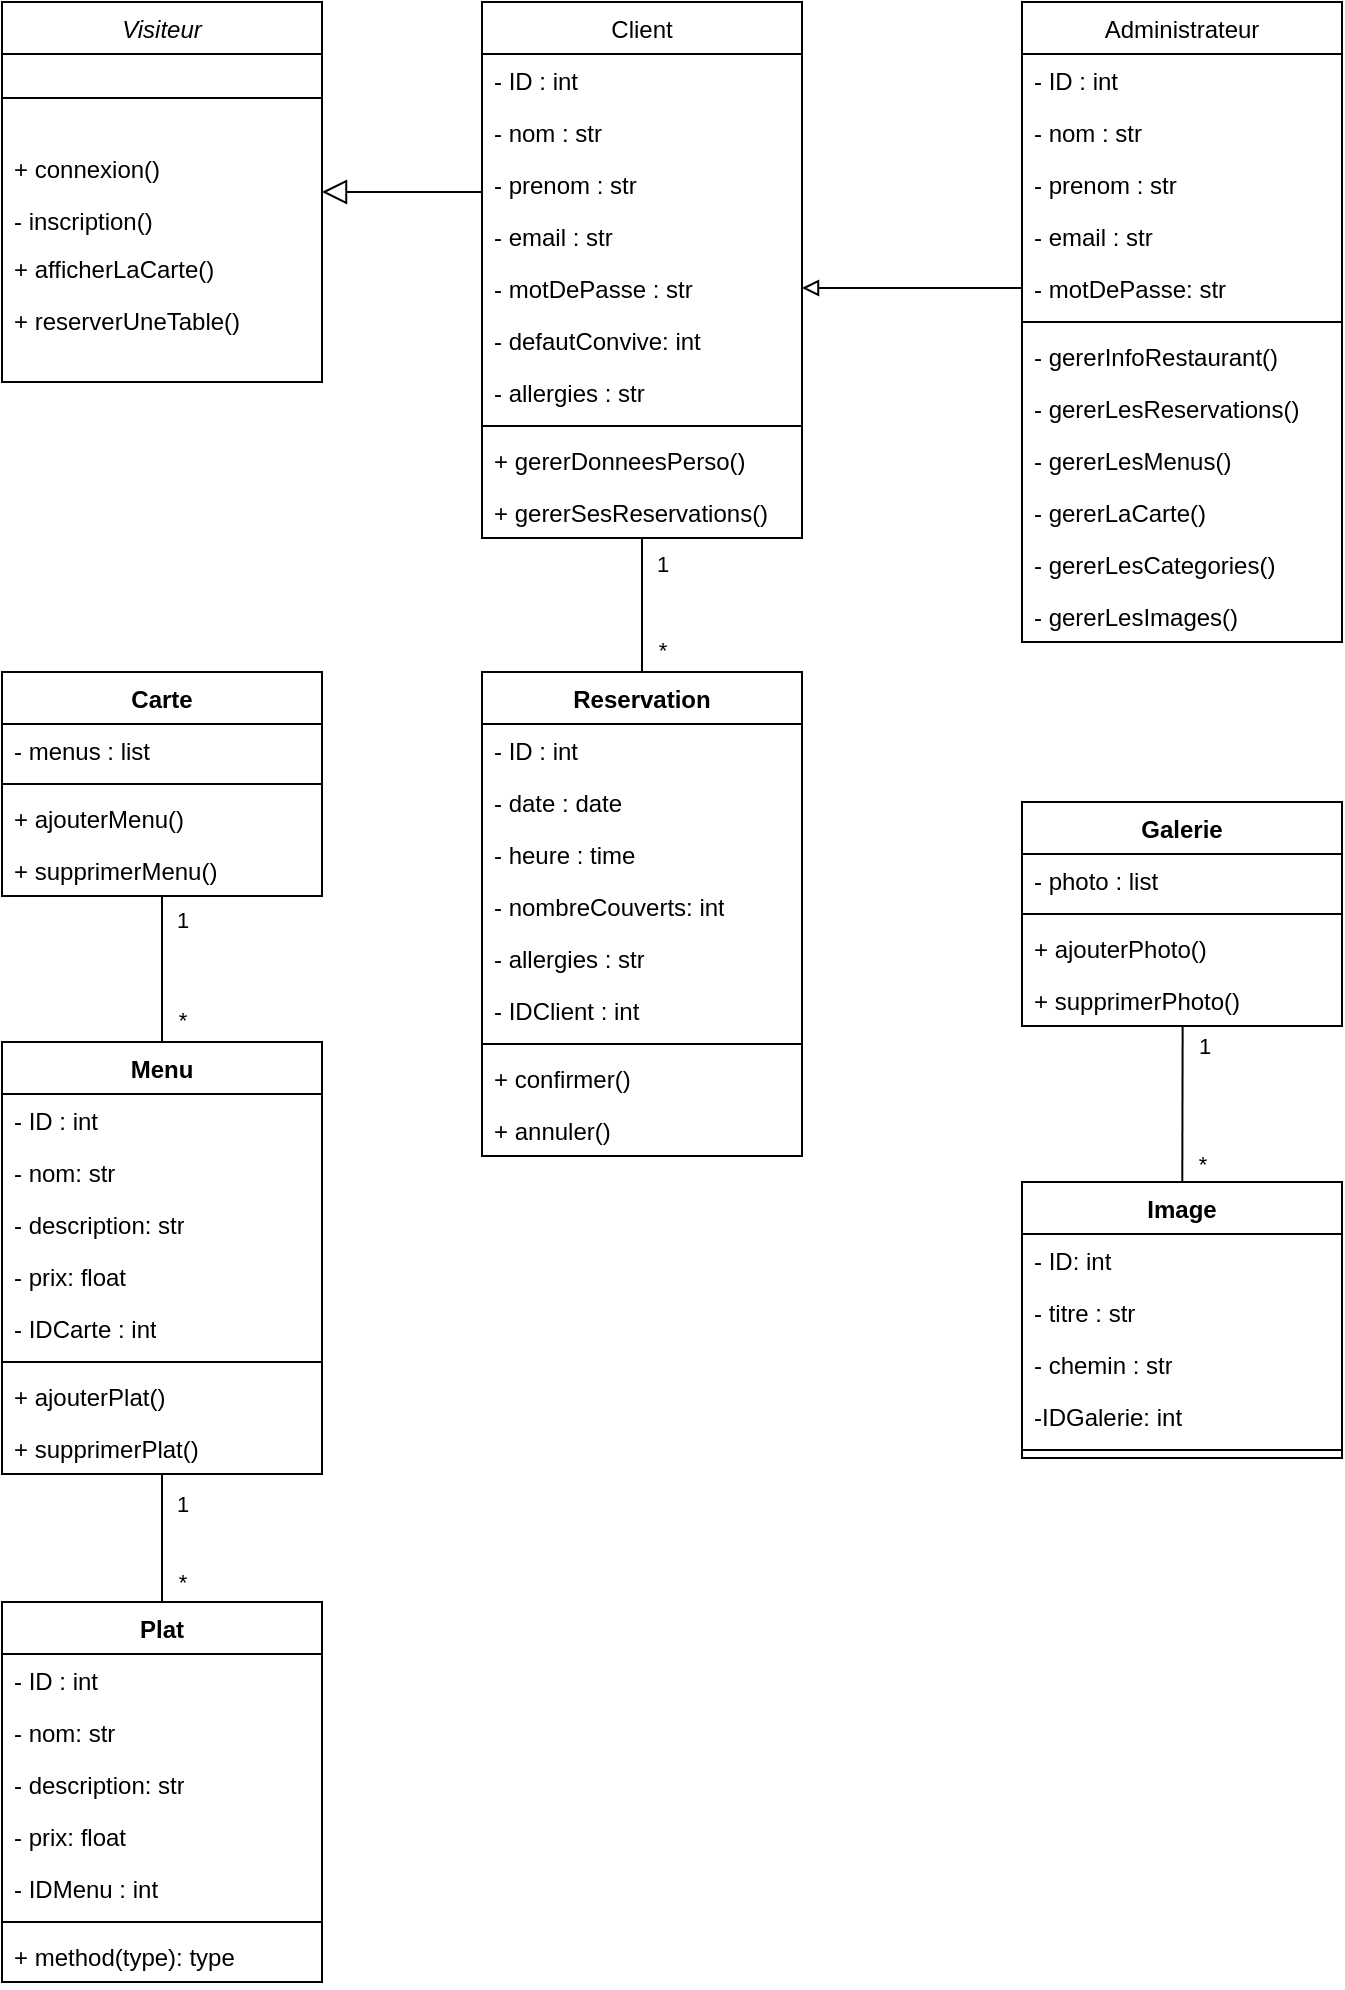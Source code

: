 <mxfile version="24.4.9" type="github">
  <diagram id="C5RBs43oDa-KdzZeNtuy" name="Page-1">
    <mxGraphModel dx="576" dy="307" grid="1" gridSize="10" guides="1" tooltips="1" connect="1" arrows="1" fold="1" page="1" pageScale="1" pageWidth="827" pageHeight="1169" math="0" shadow="0">
      <root>
        <mxCell id="WIyWlLk6GJQsqaUBKTNV-0" />
        <mxCell id="WIyWlLk6GJQsqaUBKTNV-1" parent="WIyWlLk6GJQsqaUBKTNV-0" />
        <mxCell id="zkfFHV4jXpPFQw0GAbJ--0" value="Visiteur" style="swimlane;fontStyle=2;align=center;verticalAlign=top;childLayout=stackLayout;horizontal=1;startSize=26;horizontalStack=0;resizeParent=1;resizeLast=0;collapsible=1;marginBottom=0;rounded=0;shadow=0;strokeWidth=1;" parent="WIyWlLk6GJQsqaUBKTNV-1" vertex="1">
          <mxGeometry x="80" y="40" width="160" height="190" as="geometry">
            <mxRectangle x="230" y="140" width="160" height="26" as="alternateBounds" />
          </mxGeometry>
        </mxCell>
        <mxCell id="zkfFHV4jXpPFQw0GAbJ--4" value="" style="line;html=1;strokeWidth=1;align=left;verticalAlign=middle;spacingTop=-1;spacingLeft=3;spacingRight=3;rotatable=0;labelPosition=right;points=[];portConstraint=eastwest;" parent="zkfFHV4jXpPFQw0GAbJ--0" vertex="1">
          <mxGeometry y="26" width="160" height="44" as="geometry" />
        </mxCell>
        <mxCell id="85GyNcCc-6fNJYQVgSWu-14" value="+ connexion()" style="text;align=left;verticalAlign=top;spacingLeft=4;spacingRight=4;overflow=hidden;rotatable=0;points=[[0,0.5],[1,0.5]];portConstraint=eastwest;" parent="zkfFHV4jXpPFQw0GAbJ--0" vertex="1">
          <mxGeometry y="70" width="160" height="26" as="geometry" />
        </mxCell>
        <mxCell id="zkfFHV4jXpPFQw0GAbJ--5" value="- inscription()" style="text;align=left;verticalAlign=top;spacingLeft=4;spacingRight=4;overflow=hidden;rotatable=0;points=[[0,0.5],[1,0.5]];portConstraint=eastwest;" parent="zkfFHV4jXpPFQw0GAbJ--0" vertex="1">
          <mxGeometry y="96" width="160" height="24" as="geometry" />
        </mxCell>
        <mxCell id="85GyNcCc-6fNJYQVgSWu-0" value="+ afficherLaCarte()" style="text;align=left;verticalAlign=top;spacingLeft=4;spacingRight=4;overflow=hidden;rotatable=0;points=[[0,0.5],[1,0.5]];portConstraint=eastwest;" parent="zkfFHV4jXpPFQw0GAbJ--0" vertex="1">
          <mxGeometry y="120" width="160" height="26" as="geometry" />
        </mxCell>
        <mxCell id="85GyNcCc-6fNJYQVgSWu-1" value="+ reserverUneTable()" style="text;align=left;verticalAlign=top;spacingLeft=4;spacingRight=4;overflow=hidden;rotatable=0;points=[[0,0.5],[1,0.5]];portConstraint=eastwest;" parent="zkfFHV4jXpPFQw0GAbJ--0" vertex="1">
          <mxGeometry y="146" width="160" height="26" as="geometry" />
        </mxCell>
        <mxCell id="ov3B4NpucbxYMihOUMJb-54" style="rounded=0;orthogonalLoop=1;jettySize=auto;html=1;entryX=0.5;entryY=0;entryDx=0;entryDy=0;endArrow=none;endFill=0;" edge="1" parent="WIyWlLk6GJQsqaUBKTNV-1" source="zkfFHV4jXpPFQw0GAbJ--6" target="ov3B4NpucbxYMihOUMJb-2">
          <mxGeometry relative="1" as="geometry" />
        </mxCell>
        <mxCell id="ov3B4NpucbxYMihOUMJb-57" value="1" style="edgeLabel;html=1;align=center;verticalAlign=middle;resizable=0;points=[];" vertex="1" connectable="0" parent="ov3B4NpucbxYMihOUMJb-54">
          <mxGeometry x="-0.612" relative="1" as="geometry">
            <mxPoint x="10" as="offset" />
          </mxGeometry>
        </mxCell>
        <mxCell id="ov3B4NpucbxYMihOUMJb-58" value="*" style="edgeLabel;html=1;align=center;verticalAlign=middle;resizable=0;points=[];" vertex="1" connectable="0" parent="ov3B4NpucbxYMihOUMJb-54">
          <mxGeometry x="0.662" y="-1" relative="1" as="geometry">
            <mxPoint x="11" as="offset" />
          </mxGeometry>
        </mxCell>
        <mxCell id="zkfFHV4jXpPFQw0GAbJ--6" value="Client" style="swimlane;fontStyle=0;align=center;verticalAlign=top;childLayout=stackLayout;horizontal=1;startSize=26;horizontalStack=0;resizeParent=1;resizeLast=0;collapsible=1;marginBottom=0;rounded=0;shadow=0;strokeWidth=1;" parent="WIyWlLk6GJQsqaUBKTNV-1" vertex="1">
          <mxGeometry x="320" y="40" width="160" height="268" as="geometry">
            <mxRectangle x="130" y="380" width="160" height="26" as="alternateBounds" />
          </mxGeometry>
        </mxCell>
        <mxCell id="85GyNcCc-6fNJYQVgSWu-10" value="- ID : int" style="text;align=left;verticalAlign=top;spacingLeft=4;spacingRight=4;overflow=hidden;rotatable=0;points=[[0,0.5],[1,0.5]];portConstraint=eastwest;rounded=0;shadow=0;html=0;" parent="zkfFHV4jXpPFQw0GAbJ--6" vertex="1">
          <mxGeometry y="26" width="160" height="26" as="geometry" />
        </mxCell>
        <mxCell id="zkfFHV4jXpPFQw0GAbJ--7" value="- nom : str" style="text;align=left;verticalAlign=top;spacingLeft=4;spacingRight=4;overflow=hidden;rotatable=0;points=[[0,0.5],[1,0.5]];portConstraint=eastwest;" parent="zkfFHV4jXpPFQw0GAbJ--6" vertex="1">
          <mxGeometry y="52" width="160" height="26" as="geometry" />
        </mxCell>
        <mxCell id="zkfFHV4jXpPFQw0GAbJ--8" value="- prenom : str" style="text;align=left;verticalAlign=top;spacingLeft=4;spacingRight=4;overflow=hidden;rotatable=0;points=[[0,0.5],[1,0.5]];portConstraint=eastwest;rounded=0;shadow=0;html=0;" parent="zkfFHV4jXpPFQw0GAbJ--6" vertex="1">
          <mxGeometry y="78" width="160" height="26" as="geometry" />
        </mxCell>
        <mxCell id="85GyNcCc-6fNJYQVgSWu-9" value="- email : str" style="text;align=left;verticalAlign=top;spacingLeft=4;spacingRight=4;overflow=hidden;rotatable=0;points=[[0,0.5],[1,0.5]];portConstraint=eastwest;rounded=0;shadow=0;html=0;" parent="zkfFHV4jXpPFQw0GAbJ--6" vertex="1">
          <mxGeometry y="104" width="160" height="26" as="geometry" />
        </mxCell>
        <mxCell id="85GyNcCc-6fNJYQVgSWu-11" value="- motDePasse : str" style="text;align=left;verticalAlign=top;spacingLeft=4;spacingRight=4;overflow=hidden;rotatable=0;points=[[0,0.5],[1,0.5]];portConstraint=eastwest;rounded=0;shadow=0;html=0;" parent="zkfFHV4jXpPFQw0GAbJ--6" vertex="1">
          <mxGeometry y="130" width="160" height="26" as="geometry" />
        </mxCell>
        <mxCell id="85GyNcCc-6fNJYQVgSWu-12" value="- defautConvive: int" style="text;align=left;verticalAlign=top;spacingLeft=4;spacingRight=4;overflow=hidden;rotatable=0;points=[[0,0.5],[1,0.5]];portConstraint=eastwest;rounded=0;shadow=0;html=0;" parent="zkfFHV4jXpPFQw0GAbJ--6" vertex="1">
          <mxGeometry y="156" width="160" height="26" as="geometry" />
        </mxCell>
        <mxCell id="85GyNcCc-6fNJYQVgSWu-13" value="- allergies : str" style="text;align=left;verticalAlign=top;spacingLeft=4;spacingRight=4;overflow=hidden;rotatable=0;points=[[0,0.5],[1,0.5]];portConstraint=eastwest;rounded=0;shadow=0;html=0;" parent="zkfFHV4jXpPFQw0GAbJ--6" vertex="1">
          <mxGeometry y="182" width="160" height="26" as="geometry" />
        </mxCell>
        <mxCell id="zkfFHV4jXpPFQw0GAbJ--9" value="" style="line;html=1;strokeWidth=1;align=left;verticalAlign=middle;spacingTop=-1;spacingLeft=3;spacingRight=3;rotatable=0;labelPosition=right;points=[];portConstraint=eastwest;" parent="zkfFHV4jXpPFQw0GAbJ--6" vertex="1">
          <mxGeometry y="208" width="160" height="8" as="geometry" />
        </mxCell>
        <mxCell id="zkfFHV4jXpPFQw0GAbJ--10" value="+ gererDonneesPerso()" style="text;align=left;verticalAlign=top;spacingLeft=4;spacingRight=4;overflow=hidden;rotatable=0;points=[[0,0.5],[1,0.5]];portConstraint=eastwest;fontStyle=0" parent="zkfFHV4jXpPFQw0GAbJ--6" vertex="1">
          <mxGeometry y="216" width="160" height="26" as="geometry" />
        </mxCell>
        <mxCell id="zkfFHV4jXpPFQw0GAbJ--11" value="+ gererSesReservations()" style="text;align=left;verticalAlign=top;spacingLeft=4;spacingRight=4;overflow=hidden;rotatable=0;points=[[0,0.5],[1,0.5]];portConstraint=eastwest;" parent="zkfFHV4jXpPFQw0GAbJ--6" vertex="1">
          <mxGeometry y="242" width="160" height="26" as="geometry" />
        </mxCell>
        <mxCell id="zkfFHV4jXpPFQw0GAbJ--12" value="" style="endArrow=block;endSize=10;endFill=0;shadow=0;strokeWidth=1;rounded=0;curved=0;edgeStyle=elbowEdgeStyle;elbow=vertical;" parent="WIyWlLk6GJQsqaUBKTNV-1" source="zkfFHV4jXpPFQw0GAbJ--6" target="zkfFHV4jXpPFQw0GAbJ--0" edge="1">
          <mxGeometry width="160" relative="1" as="geometry">
            <mxPoint x="200" y="203" as="sourcePoint" />
            <mxPoint x="200" y="203" as="targetPoint" />
          </mxGeometry>
        </mxCell>
        <mxCell id="zkfFHV4jXpPFQw0GAbJ--13" value="Administrateur" style="swimlane;fontStyle=0;align=center;verticalAlign=top;childLayout=stackLayout;horizontal=1;startSize=26;horizontalStack=0;resizeParent=1;resizeLast=0;collapsible=1;marginBottom=0;rounded=0;shadow=0;strokeWidth=1;" parent="WIyWlLk6GJQsqaUBKTNV-1" vertex="1">
          <mxGeometry x="590" y="40" width="160" height="320" as="geometry">
            <mxRectangle x="340" y="380" width="170" height="26" as="alternateBounds" />
          </mxGeometry>
        </mxCell>
        <mxCell id="zkfFHV4jXpPFQw0GAbJ--14" value="- ID : int" style="text;align=left;verticalAlign=top;spacingLeft=4;spacingRight=4;overflow=hidden;rotatable=0;points=[[0,0.5],[1,0.5]];portConstraint=eastwest;" parent="zkfFHV4jXpPFQw0GAbJ--13" vertex="1">
          <mxGeometry y="26" width="160" height="26" as="geometry" />
        </mxCell>
        <mxCell id="85GyNcCc-6fNJYQVgSWu-16" value="- nom : str" style="text;align=left;verticalAlign=top;spacingLeft=4;spacingRight=4;overflow=hidden;rotatable=0;points=[[0,0.5],[1,0.5]];portConstraint=eastwest;" parent="zkfFHV4jXpPFQw0GAbJ--13" vertex="1">
          <mxGeometry y="52" width="160" height="26" as="geometry" />
        </mxCell>
        <mxCell id="85GyNcCc-6fNJYQVgSWu-17" value="- prenom : str" style="text;align=left;verticalAlign=top;spacingLeft=4;spacingRight=4;overflow=hidden;rotatable=0;points=[[0,0.5],[1,0.5]];portConstraint=eastwest;" parent="zkfFHV4jXpPFQw0GAbJ--13" vertex="1">
          <mxGeometry y="78" width="160" height="26" as="geometry" />
        </mxCell>
        <mxCell id="85GyNcCc-6fNJYQVgSWu-18" value="- email : str" style="text;align=left;verticalAlign=top;spacingLeft=4;spacingRight=4;overflow=hidden;rotatable=0;points=[[0,0.5],[1,0.5]];portConstraint=eastwest;" parent="zkfFHV4jXpPFQw0GAbJ--13" vertex="1">
          <mxGeometry y="104" width="160" height="26" as="geometry" />
        </mxCell>
        <mxCell id="85GyNcCc-6fNJYQVgSWu-19" value="- motDePasse: str" style="text;align=left;verticalAlign=top;spacingLeft=4;spacingRight=4;overflow=hidden;rotatable=0;points=[[0,0.5],[1,0.5]];portConstraint=eastwest;" parent="zkfFHV4jXpPFQw0GAbJ--13" vertex="1">
          <mxGeometry y="130" width="160" height="26" as="geometry" />
        </mxCell>
        <mxCell id="zkfFHV4jXpPFQw0GAbJ--15" value="" style="line;html=1;strokeWidth=1;align=left;verticalAlign=middle;spacingTop=-1;spacingLeft=3;spacingRight=3;rotatable=0;labelPosition=right;points=[];portConstraint=eastwest;" parent="zkfFHV4jXpPFQw0GAbJ--13" vertex="1">
          <mxGeometry y="156" width="160" height="8" as="geometry" />
        </mxCell>
        <mxCell id="85GyNcCc-6fNJYQVgSWu-20" value="- gererInfoRestaurant()" style="text;align=left;verticalAlign=top;spacingLeft=4;spacingRight=4;overflow=hidden;rotatable=0;points=[[0,0.5],[1,0.5]];portConstraint=eastwest;" parent="zkfFHV4jXpPFQw0GAbJ--13" vertex="1">
          <mxGeometry y="164" width="160" height="26" as="geometry" />
        </mxCell>
        <mxCell id="85GyNcCc-6fNJYQVgSWu-21" value="- gererLesReservations()" style="text;align=left;verticalAlign=top;spacingLeft=4;spacingRight=4;overflow=hidden;rotatable=0;points=[[0,0.5],[1,0.5]];portConstraint=eastwest;" parent="zkfFHV4jXpPFQw0GAbJ--13" vertex="1">
          <mxGeometry y="190" width="160" height="26" as="geometry" />
        </mxCell>
        <mxCell id="85GyNcCc-6fNJYQVgSWu-23" value="- gererLesMenus()" style="text;align=left;verticalAlign=top;spacingLeft=4;spacingRight=4;overflow=hidden;rotatable=0;points=[[0,0.5],[1,0.5]];portConstraint=eastwest;" parent="zkfFHV4jXpPFQw0GAbJ--13" vertex="1">
          <mxGeometry y="216" width="160" height="26" as="geometry" />
        </mxCell>
        <mxCell id="85GyNcCc-6fNJYQVgSWu-24" value="- gererLaCarte()" style="text;align=left;verticalAlign=top;spacingLeft=4;spacingRight=4;overflow=hidden;rotatable=0;points=[[0,0.5],[1,0.5]];portConstraint=eastwest;" parent="zkfFHV4jXpPFQw0GAbJ--13" vertex="1">
          <mxGeometry y="242" width="160" height="26" as="geometry" />
        </mxCell>
        <mxCell id="85GyNcCc-6fNJYQVgSWu-25" value="- gererLesCategories()" style="text;align=left;verticalAlign=top;spacingLeft=4;spacingRight=4;overflow=hidden;rotatable=0;points=[[0,0.5],[1,0.5]];portConstraint=eastwest;" parent="zkfFHV4jXpPFQw0GAbJ--13" vertex="1">
          <mxGeometry y="268" width="160" height="26" as="geometry" />
        </mxCell>
        <mxCell id="85GyNcCc-6fNJYQVgSWu-22" value="- gererLesImages()" style="text;align=left;verticalAlign=top;spacingLeft=4;spacingRight=4;overflow=hidden;rotatable=0;points=[[0,0.5],[1,0.5]];portConstraint=eastwest;" parent="zkfFHV4jXpPFQw0GAbJ--13" vertex="1">
          <mxGeometry y="294" width="160" height="26" as="geometry" />
        </mxCell>
        <mxCell id="ov3B4NpucbxYMihOUMJb-0" style="edgeStyle=orthogonalEdgeStyle;rounded=0;orthogonalLoop=1;jettySize=auto;html=1;entryX=1;entryY=0.5;entryDx=0;entryDy=0;endArrow=block;endFill=0;" edge="1" parent="WIyWlLk6GJQsqaUBKTNV-1" source="85GyNcCc-6fNJYQVgSWu-19" target="85GyNcCc-6fNJYQVgSWu-11">
          <mxGeometry relative="1" as="geometry" />
        </mxCell>
        <mxCell id="ov3B4NpucbxYMihOUMJb-2" value="Reservation" style="swimlane;fontStyle=1;align=center;verticalAlign=top;childLayout=stackLayout;horizontal=1;startSize=26;horizontalStack=0;resizeParent=1;resizeParentMax=0;resizeLast=0;collapsible=1;marginBottom=0;whiteSpace=wrap;html=1;" vertex="1" parent="WIyWlLk6GJQsqaUBKTNV-1">
          <mxGeometry x="320" y="375" width="160" height="242" as="geometry" />
        </mxCell>
        <mxCell id="ov3B4NpucbxYMihOUMJb-3" value="- ID : int" style="text;strokeColor=none;fillColor=none;align=left;verticalAlign=top;spacingLeft=4;spacingRight=4;overflow=hidden;rotatable=0;points=[[0,0.5],[1,0.5]];portConstraint=eastwest;whiteSpace=wrap;html=1;" vertex="1" parent="ov3B4NpucbxYMihOUMJb-2">
          <mxGeometry y="26" width="160" height="26" as="geometry" />
        </mxCell>
        <mxCell id="ov3B4NpucbxYMihOUMJb-6" value="- date : date" style="text;strokeColor=none;fillColor=none;align=left;verticalAlign=top;spacingLeft=4;spacingRight=4;overflow=hidden;rotatable=0;points=[[0,0.5],[1,0.5]];portConstraint=eastwest;whiteSpace=wrap;html=1;" vertex="1" parent="ov3B4NpucbxYMihOUMJb-2">
          <mxGeometry y="52" width="160" height="26" as="geometry" />
        </mxCell>
        <mxCell id="ov3B4NpucbxYMihOUMJb-7" value="- heure : time" style="text;strokeColor=none;fillColor=none;align=left;verticalAlign=top;spacingLeft=4;spacingRight=4;overflow=hidden;rotatable=0;points=[[0,0.5],[1,0.5]];portConstraint=eastwest;whiteSpace=wrap;html=1;" vertex="1" parent="ov3B4NpucbxYMihOUMJb-2">
          <mxGeometry y="78" width="160" height="26" as="geometry" />
        </mxCell>
        <mxCell id="ov3B4NpucbxYMihOUMJb-8" value="- nombreCouverts: int" style="text;strokeColor=none;fillColor=none;align=left;verticalAlign=top;spacingLeft=4;spacingRight=4;overflow=hidden;rotatable=0;points=[[0,0.5],[1,0.5]];portConstraint=eastwest;whiteSpace=wrap;html=1;" vertex="1" parent="ov3B4NpucbxYMihOUMJb-2">
          <mxGeometry y="104" width="160" height="26" as="geometry" />
        </mxCell>
        <mxCell id="ov3B4NpucbxYMihOUMJb-9" value="- allergies : str" style="text;strokeColor=none;fillColor=none;align=left;verticalAlign=top;spacingLeft=4;spacingRight=4;overflow=hidden;rotatable=0;points=[[0,0.5],[1,0.5]];portConstraint=eastwest;whiteSpace=wrap;html=1;" vertex="1" parent="ov3B4NpucbxYMihOUMJb-2">
          <mxGeometry y="130" width="160" height="26" as="geometry" />
        </mxCell>
        <mxCell id="ov3B4NpucbxYMihOUMJb-10" value="- IDClient : int" style="text;strokeColor=none;fillColor=none;align=left;verticalAlign=top;spacingLeft=4;spacingRight=4;overflow=hidden;rotatable=0;points=[[0,0.5],[1,0.5]];portConstraint=eastwest;whiteSpace=wrap;html=1;" vertex="1" parent="ov3B4NpucbxYMihOUMJb-2">
          <mxGeometry y="156" width="160" height="26" as="geometry" />
        </mxCell>
        <mxCell id="ov3B4NpucbxYMihOUMJb-4" value="" style="line;strokeWidth=1;fillColor=none;align=left;verticalAlign=middle;spacingTop=-1;spacingLeft=3;spacingRight=3;rotatable=0;labelPosition=right;points=[];portConstraint=eastwest;strokeColor=inherit;" vertex="1" parent="ov3B4NpucbxYMihOUMJb-2">
          <mxGeometry y="182" width="160" height="8" as="geometry" />
        </mxCell>
        <mxCell id="ov3B4NpucbxYMihOUMJb-11" value="+ confirmer()" style="text;strokeColor=none;fillColor=none;align=left;verticalAlign=top;spacingLeft=4;spacingRight=4;overflow=hidden;rotatable=0;points=[[0,0.5],[1,0.5]];portConstraint=eastwest;whiteSpace=wrap;html=1;" vertex="1" parent="ov3B4NpucbxYMihOUMJb-2">
          <mxGeometry y="190" width="160" height="26" as="geometry" />
        </mxCell>
        <mxCell id="ov3B4NpucbxYMihOUMJb-5" value="+ annuler()" style="text;strokeColor=none;fillColor=none;align=left;verticalAlign=top;spacingLeft=4;spacingRight=4;overflow=hidden;rotatable=0;points=[[0,0.5],[1,0.5]];portConstraint=eastwest;whiteSpace=wrap;html=1;" vertex="1" parent="ov3B4NpucbxYMihOUMJb-2">
          <mxGeometry y="216" width="160" height="26" as="geometry" />
        </mxCell>
        <mxCell id="ov3B4NpucbxYMihOUMJb-12" value="Menu" style="swimlane;fontStyle=1;align=center;verticalAlign=top;childLayout=stackLayout;horizontal=1;startSize=26;horizontalStack=0;resizeParent=1;resizeParentMax=0;resizeLast=0;collapsible=1;marginBottom=0;whiteSpace=wrap;html=1;" vertex="1" parent="WIyWlLk6GJQsqaUBKTNV-1">
          <mxGeometry x="80" y="560" width="160" height="216" as="geometry" />
        </mxCell>
        <mxCell id="ov3B4NpucbxYMihOUMJb-13" value="- ID : int&lt;div&gt;&lt;br&gt;&lt;/div&gt;" style="text;strokeColor=none;fillColor=none;align=left;verticalAlign=top;spacingLeft=4;spacingRight=4;overflow=hidden;rotatable=0;points=[[0,0.5],[1,0.5]];portConstraint=eastwest;whiteSpace=wrap;html=1;" vertex="1" parent="ov3B4NpucbxYMihOUMJb-12">
          <mxGeometry y="26" width="160" height="26" as="geometry" />
        </mxCell>
        <mxCell id="ov3B4NpucbxYMihOUMJb-34" value="- nom: str&lt;div&gt;&lt;br&gt;&lt;/div&gt;" style="text;strokeColor=none;fillColor=none;align=left;verticalAlign=top;spacingLeft=4;spacingRight=4;overflow=hidden;rotatable=0;points=[[0,0.5],[1,0.5]];portConstraint=eastwest;whiteSpace=wrap;html=1;" vertex="1" parent="ov3B4NpucbxYMihOUMJb-12">
          <mxGeometry y="52" width="160" height="26" as="geometry" />
        </mxCell>
        <mxCell id="ov3B4NpucbxYMihOUMJb-35" value="- description: str&lt;div&gt;&lt;br&gt;&lt;/div&gt;" style="text;strokeColor=none;fillColor=none;align=left;verticalAlign=top;spacingLeft=4;spacingRight=4;overflow=hidden;rotatable=0;points=[[0,0.5],[1,0.5]];portConstraint=eastwest;whiteSpace=wrap;html=1;" vertex="1" parent="ov3B4NpucbxYMihOUMJb-12">
          <mxGeometry y="78" width="160" height="26" as="geometry" />
        </mxCell>
        <mxCell id="ov3B4NpucbxYMihOUMJb-36" value="- prix: float&lt;div&gt;&lt;br&gt;&lt;/div&gt;" style="text;strokeColor=none;fillColor=none;align=left;verticalAlign=top;spacingLeft=4;spacingRight=4;overflow=hidden;rotatable=0;points=[[0,0.5],[1,0.5]];portConstraint=eastwest;whiteSpace=wrap;html=1;" vertex="1" parent="ov3B4NpucbxYMihOUMJb-12">
          <mxGeometry y="104" width="160" height="26" as="geometry" />
        </mxCell>
        <mxCell id="ov3B4NpucbxYMihOUMJb-33" value="- IDCarte : int&lt;div&gt;&lt;br&gt;&lt;/div&gt;" style="text;strokeColor=none;fillColor=none;align=left;verticalAlign=top;spacingLeft=4;spacingRight=4;overflow=hidden;rotatable=0;points=[[0,0.5],[1,0.5]];portConstraint=eastwest;whiteSpace=wrap;html=1;" vertex="1" parent="ov3B4NpucbxYMihOUMJb-12">
          <mxGeometry y="130" width="160" height="26" as="geometry" />
        </mxCell>
        <mxCell id="ov3B4NpucbxYMihOUMJb-14" value="" style="line;strokeWidth=1;fillColor=none;align=left;verticalAlign=middle;spacingTop=-1;spacingLeft=3;spacingRight=3;rotatable=0;labelPosition=right;points=[];portConstraint=eastwest;strokeColor=inherit;" vertex="1" parent="ov3B4NpucbxYMihOUMJb-12">
          <mxGeometry y="156" width="160" height="8" as="geometry" />
        </mxCell>
        <mxCell id="ov3B4NpucbxYMihOUMJb-37" value="+ ajouterPlat()" style="text;strokeColor=none;fillColor=none;align=left;verticalAlign=top;spacingLeft=4;spacingRight=4;overflow=hidden;rotatable=0;points=[[0,0.5],[1,0.5]];portConstraint=eastwest;whiteSpace=wrap;html=1;" vertex="1" parent="ov3B4NpucbxYMihOUMJb-12">
          <mxGeometry y="164" width="160" height="26" as="geometry" />
        </mxCell>
        <mxCell id="ov3B4NpucbxYMihOUMJb-15" value="+ supprimerPlat()" style="text;strokeColor=none;fillColor=none;align=left;verticalAlign=top;spacingLeft=4;spacingRight=4;overflow=hidden;rotatable=0;points=[[0,0.5],[1,0.5]];portConstraint=eastwest;whiteSpace=wrap;html=1;" vertex="1" parent="ov3B4NpucbxYMihOUMJb-12">
          <mxGeometry y="190" width="160" height="26" as="geometry" />
        </mxCell>
        <mxCell id="ov3B4NpucbxYMihOUMJb-59" style="rounded=0;orthogonalLoop=1;jettySize=auto;html=1;entryX=0.5;entryY=0;entryDx=0;entryDy=0;endArrow=none;endFill=0;" edge="1" parent="WIyWlLk6GJQsqaUBKTNV-1" source="ov3B4NpucbxYMihOUMJb-17" target="ov3B4NpucbxYMihOUMJb-12">
          <mxGeometry relative="1" as="geometry" />
        </mxCell>
        <mxCell id="ov3B4NpucbxYMihOUMJb-60" value="1" style="edgeLabel;html=1;align=center;verticalAlign=middle;resizable=0;points=[];" vertex="1" connectable="0" parent="ov3B4NpucbxYMihOUMJb-59">
          <mxGeometry x="-0.676" y="-1" relative="1" as="geometry">
            <mxPoint x="11" as="offset" />
          </mxGeometry>
        </mxCell>
        <mxCell id="ov3B4NpucbxYMihOUMJb-61" value="*" style="edgeLabel;html=1;align=center;verticalAlign=middle;resizable=0;points=[];" vertex="1" connectable="0" parent="ov3B4NpucbxYMihOUMJb-59">
          <mxGeometry x="0.694" relative="1" as="geometry">
            <mxPoint x="10" as="offset" />
          </mxGeometry>
        </mxCell>
        <mxCell id="ov3B4NpucbxYMihOUMJb-17" value="Carte" style="swimlane;fontStyle=1;align=center;verticalAlign=top;childLayout=stackLayout;horizontal=1;startSize=26;horizontalStack=0;resizeParent=1;resizeParentMax=0;resizeLast=0;collapsible=1;marginBottom=0;whiteSpace=wrap;html=1;" vertex="1" parent="WIyWlLk6GJQsqaUBKTNV-1">
          <mxGeometry x="80" y="375" width="160" height="112" as="geometry" />
        </mxCell>
        <mxCell id="ov3B4NpucbxYMihOUMJb-18" value="- menus : list" style="text;strokeColor=none;fillColor=none;align=left;verticalAlign=top;spacingLeft=4;spacingRight=4;overflow=hidden;rotatable=0;points=[[0,0.5],[1,0.5]];portConstraint=eastwest;whiteSpace=wrap;html=1;" vertex="1" parent="ov3B4NpucbxYMihOUMJb-17">
          <mxGeometry y="26" width="160" height="26" as="geometry" />
        </mxCell>
        <mxCell id="ov3B4NpucbxYMihOUMJb-19" value="" style="line;strokeWidth=1;fillColor=none;align=left;verticalAlign=middle;spacingTop=-1;spacingLeft=3;spacingRight=3;rotatable=0;labelPosition=right;points=[];portConstraint=eastwest;strokeColor=inherit;" vertex="1" parent="ov3B4NpucbxYMihOUMJb-17">
          <mxGeometry y="52" width="160" height="8" as="geometry" />
        </mxCell>
        <mxCell id="ov3B4NpucbxYMihOUMJb-38" value="+ ajouterMenu()" style="text;strokeColor=none;fillColor=none;align=left;verticalAlign=top;spacingLeft=4;spacingRight=4;overflow=hidden;rotatable=0;points=[[0,0.5],[1,0.5]];portConstraint=eastwest;whiteSpace=wrap;html=1;" vertex="1" parent="ov3B4NpucbxYMihOUMJb-17">
          <mxGeometry y="60" width="160" height="26" as="geometry" />
        </mxCell>
        <mxCell id="ov3B4NpucbxYMihOUMJb-20" value="+ supprimerMenu()" style="text;strokeColor=none;fillColor=none;align=left;verticalAlign=top;spacingLeft=4;spacingRight=4;overflow=hidden;rotatable=0;points=[[0,0.5],[1,0.5]];portConstraint=eastwest;whiteSpace=wrap;html=1;" vertex="1" parent="ov3B4NpucbxYMihOUMJb-17">
          <mxGeometry y="86" width="160" height="26" as="geometry" />
        </mxCell>
        <mxCell id="ov3B4NpucbxYMihOUMJb-21" value="Galerie" style="swimlane;fontStyle=1;align=center;verticalAlign=top;childLayout=stackLayout;horizontal=1;startSize=26;horizontalStack=0;resizeParent=1;resizeParentMax=0;resizeLast=0;collapsible=1;marginBottom=0;whiteSpace=wrap;html=1;" vertex="1" parent="WIyWlLk6GJQsqaUBKTNV-1">
          <mxGeometry x="590" y="440" width="160" height="112" as="geometry" />
        </mxCell>
        <mxCell id="ov3B4NpucbxYMihOUMJb-22" value="- photo : list" style="text;strokeColor=none;fillColor=none;align=left;verticalAlign=top;spacingLeft=4;spacingRight=4;overflow=hidden;rotatable=0;points=[[0,0.5],[1,0.5]];portConstraint=eastwest;whiteSpace=wrap;html=1;" vertex="1" parent="ov3B4NpucbxYMihOUMJb-21">
          <mxGeometry y="26" width="160" height="26" as="geometry" />
        </mxCell>
        <mxCell id="ov3B4NpucbxYMihOUMJb-23" value="" style="line;strokeWidth=1;fillColor=none;align=left;verticalAlign=middle;spacingTop=-1;spacingLeft=3;spacingRight=3;rotatable=0;labelPosition=right;points=[];portConstraint=eastwest;strokeColor=inherit;" vertex="1" parent="ov3B4NpucbxYMihOUMJb-21">
          <mxGeometry y="52" width="160" height="8" as="geometry" />
        </mxCell>
        <mxCell id="ov3B4NpucbxYMihOUMJb-24" value="+ ajouterPhoto()" style="text;strokeColor=none;fillColor=none;align=left;verticalAlign=top;spacingLeft=4;spacingRight=4;overflow=hidden;rotatable=0;points=[[0,0.5],[1,0.5]];portConstraint=eastwest;whiteSpace=wrap;html=1;" vertex="1" parent="ov3B4NpucbxYMihOUMJb-21">
          <mxGeometry y="60" width="160" height="26" as="geometry" />
        </mxCell>
        <mxCell id="ov3B4NpucbxYMihOUMJb-44" value="+ supprimerPhoto()" style="text;strokeColor=none;fillColor=none;align=left;verticalAlign=top;spacingLeft=4;spacingRight=4;overflow=hidden;rotatable=0;points=[[0,0.5],[1,0.5]];portConstraint=eastwest;whiteSpace=wrap;html=1;" vertex="1" parent="ov3B4NpucbxYMihOUMJb-21">
          <mxGeometry y="86" width="160" height="26" as="geometry" />
        </mxCell>
        <mxCell id="ov3B4NpucbxYMihOUMJb-25" value="Image" style="swimlane;fontStyle=1;align=center;verticalAlign=top;childLayout=stackLayout;horizontal=1;startSize=26;horizontalStack=0;resizeParent=1;resizeParentMax=0;resizeLast=0;collapsible=1;marginBottom=0;whiteSpace=wrap;html=1;" vertex="1" parent="WIyWlLk6GJQsqaUBKTNV-1">
          <mxGeometry x="590" y="630" width="160" height="138" as="geometry" />
        </mxCell>
        <mxCell id="ov3B4NpucbxYMihOUMJb-26" value="- ID: int" style="text;strokeColor=none;fillColor=none;align=left;verticalAlign=top;spacingLeft=4;spacingRight=4;overflow=hidden;rotatable=0;points=[[0,0.5],[1,0.5]];portConstraint=eastwest;whiteSpace=wrap;html=1;" vertex="1" parent="ov3B4NpucbxYMihOUMJb-25">
          <mxGeometry y="26" width="160" height="26" as="geometry" />
        </mxCell>
        <mxCell id="ov3B4NpucbxYMihOUMJb-45" value="- titre : str" style="text;strokeColor=none;fillColor=none;align=left;verticalAlign=top;spacingLeft=4;spacingRight=4;overflow=hidden;rotatable=0;points=[[0,0.5],[1,0.5]];portConstraint=eastwest;whiteSpace=wrap;html=1;" vertex="1" parent="ov3B4NpucbxYMihOUMJb-25">
          <mxGeometry y="52" width="160" height="26" as="geometry" />
        </mxCell>
        <mxCell id="ov3B4NpucbxYMihOUMJb-46" value="- chemin : str" style="text;strokeColor=none;fillColor=none;align=left;verticalAlign=top;spacingLeft=4;spacingRight=4;overflow=hidden;rotatable=0;points=[[0,0.5],[1,0.5]];portConstraint=eastwest;whiteSpace=wrap;html=1;" vertex="1" parent="ov3B4NpucbxYMihOUMJb-25">
          <mxGeometry y="78" width="160" height="26" as="geometry" />
        </mxCell>
        <mxCell id="ov3B4NpucbxYMihOUMJb-47" value="-IDGalerie: int" style="text;strokeColor=none;fillColor=none;align=left;verticalAlign=top;spacingLeft=4;spacingRight=4;overflow=hidden;rotatable=0;points=[[0,0.5],[1,0.5]];portConstraint=eastwest;whiteSpace=wrap;html=1;" vertex="1" parent="ov3B4NpucbxYMihOUMJb-25">
          <mxGeometry y="104" width="160" height="26" as="geometry" />
        </mxCell>
        <mxCell id="ov3B4NpucbxYMihOUMJb-27" value="" style="line;strokeWidth=1;fillColor=none;align=left;verticalAlign=middle;spacingTop=-1;spacingLeft=3;spacingRight=3;rotatable=0;labelPosition=right;points=[];portConstraint=eastwest;strokeColor=inherit;" vertex="1" parent="ov3B4NpucbxYMihOUMJb-25">
          <mxGeometry y="130" width="160" height="8" as="geometry" />
        </mxCell>
        <mxCell id="ov3B4NpucbxYMihOUMJb-29" value="Plat" style="swimlane;fontStyle=1;align=center;verticalAlign=top;childLayout=stackLayout;horizontal=1;startSize=26;horizontalStack=0;resizeParent=1;resizeParentMax=0;resizeLast=0;collapsible=1;marginBottom=0;whiteSpace=wrap;html=1;" vertex="1" parent="WIyWlLk6GJQsqaUBKTNV-1">
          <mxGeometry x="80" y="840" width="160" height="190" as="geometry" />
        </mxCell>
        <mxCell id="ov3B4NpucbxYMihOUMJb-39" value="- ID : int&lt;div&gt;&lt;br&gt;&lt;/div&gt;" style="text;strokeColor=none;fillColor=none;align=left;verticalAlign=top;spacingLeft=4;spacingRight=4;overflow=hidden;rotatable=0;points=[[0,0.5],[1,0.5]];portConstraint=eastwest;whiteSpace=wrap;html=1;" vertex="1" parent="ov3B4NpucbxYMihOUMJb-29">
          <mxGeometry y="26" width="160" height="26" as="geometry" />
        </mxCell>
        <mxCell id="ov3B4NpucbxYMihOUMJb-40" value="- nom: str&lt;div&gt;&lt;br&gt;&lt;/div&gt;" style="text;strokeColor=none;fillColor=none;align=left;verticalAlign=top;spacingLeft=4;spacingRight=4;overflow=hidden;rotatable=0;points=[[0,0.5],[1,0.5]];portConstraint=eastwest;whiteSpace=wrap;html=1;" vertex="1" parent="ov3B4NpucbxYMihOUMJb-29">
          <mxGeometry y="52" width="160" height="26" as="geometry" />
        </mxCell>
        <mxCell id="ov3B4NpucbxYMihOUMJb-41" value="- description: str&lt;div&gt;&lt;br&gt;&lt;/div&gt;" style="text;strokeColor=none;fillColor=none;align=left;verticalAlign=top;spacingLeft=4;spacingRight=4;overflow=hidden;rotatable=0;points=[[0,0.5],[1,0.5]];portConstraint=eastwest;whiteSpace=wrap;html=1;" vertex="1" parent="ov3B4NpucbxYMihOUMJb-29">
          <mxGeometry y="78" width="160" height="26" as="geometry" />
        </mxCell>
        <mxCell id="ov3B4NpucbxYMihOUMJb-42" value="- prix: float&lt;div&gt;&lt;br&gt;&lt;/div&gt;" style="text;strokeColor=none;fillColor=none;align=left;verticalAlign=top;spacingLeft=4;spacingRight=4;overflow=hidden;rotatable=0;points=[[0,0.5],[1,0.5]];portConstraint=eastwest;whiteSpace=wrap;html=1;" vertex="1" parent="ov3B4NpucbxYMihOUMJb-29">
          <mxGeometry y="104" width="160" height="26" as="geometry" />
        </mxCell>
        <mxCell id="ov3B4NpucbxYMihOUMJb-43" value="- IDMenu : int&lt;div&gt;&lt;br&gt;&lt;/div&gt;" style="text;strokeColor=none;fillColor=none;align=left;verticalAlign=top;spacingLeft=4;spacingRight=4;overflow=hidden;rotatable=0;points=[[0,0.5],[1,0.5]];portConstraint=eastwest;whiteSpace=wrap;html=1;" vertex="1" parent="ov3B4NpucbxYMihOUMJb-29">
          <mxGeometry y="130" width="160" height="26" as="geometry" />
        </mxCell>
        <mxCell id="ov3B4NpucbxYMihOUMJb-31" value="" style="line;strokeWidth=1;fillColor=none;align=left;verticalAlign=middle;spacingTop=-1;spacingLeft=3;spacingRight=3;rotatable=0;labelPosition=right;points=[];portConstraint=eastwest;strokeColor=inherit;" vertex="1" parent="ov3B4NpucbxYMihOUMJb-29">
          <mxGeometry y="156" width="160" height="8" as="geometry" />
        </mxCell>
        <mxCell id="ov3B4NpucbxYMihOUMJb-32" value="+ method(type): type" style="text;strokeColor=none;fillColor=none;align=left;verticalAlign=top;spacingLeft=4;spacingRight=4;overflow=hidden;rotatable=0;points=[[0,0.5],[1,0.5]];portConstraint=eastwest;whiteSpace=wrap;html=1;" vertex="1" parent="ov3B4NpucbxYMihOUMJb-29">
          <mxGeometry y="164" width="160" height="26" as="geometry" />
        </mxCell>
        <mxCell id="ov3B4NpucbxYMihOUMJb-62" style="edgeStyle=orthogonalEdgeStyle;rounded=0;orthogonalLoop=1;jettySize=auto;html=1;entryX=0.5;entryY=0;entryDx=0;entryDy=0;endArrow=none;endFill=0;" edge="1" parent="WIyWlLk6GJQsqaUBKTNV-1" source="ov3B4NpucbxYMihOUMJb-12" target="ov3B4NpucbxYMihOUMJb-29">
          <mxGeometry relative="1" as="geometry" />
        </mxCell>
        <mxCell id="ov3B4NpucbxYMihOUMJb-63" value="1" style="edgeLabel;html=1;align=center;verticalAlign=middle;resizable=0;points=[];" vertex="1" connectable="0" parent="ov3B4NpucbxYMihOUMJb-62">
          <mxGeometry x="-0.763" y="-1" relative="1" as="geometry">
            <mxPoint x="11" y="7" as="offset" />
          </mxGeometry>
        </mxCell>
        <mxCell id="ov3B4NpucbxYMihOUMJb-64" value="*" style="edgeLabel;html=1;align=center;verticalAlign=middle;resizable=0;points=[];" vertex="1" connectable="0" parent="ov3B4NpucbxYMihOUMJb-62">
          <mxGeometry x="0.81" y="1" relative="1" as="geometry">
            <mxPoint x="9" y="-4" as="offset" />
          </mxGeometry>
        </mxCell>
        <mxCell id="ov3B4NpucbxYMihOUMJb-65" style="rounded=0;orthogonalLoop=1;jettySize=auto;html=1;entryX=0.502;entryY=1.017;entryDx=0;entryDy=0;entryPerimeter=0;endArrow=none;endFill=0;" edge="1" parent="WIyWlLk6GJQsqaUBKTNV-1" source="ov3B4NpucbxYMihOUMJb-25" target="ov3B4NpucbxYMihOUMJb-44">
          <mxGeometry relative="1" as="geometry" />
        </mxCell>
        <mxCell id="ov3B4NpucbxYMihOUMJb-66" value="1" style="edgeLabel;html=1;align=center;verticalAlign=middle;resizable=0;points=[];" vertex="1" connectable="0" parent="ov3B4NpucbxYMihOUMJb-65">
          <mxGeometry x="0.756" relative="1" as="geometry">
            <mxPoint x="10" as="offset" />
          </mxGeometry>
        </mxCell>
        <mxCell id="ov3B4NpucbxYMihOUMJb-67" value="*" style="edgeLabel;html=1;align=center;verticalAlign=middle;resizable=0;points=[];" vertex="1" connectable="0" parent="ov3B4NpucbxYMihOUMJb-65">
          <mxGeometry x="-0.755" relative="1" as="geometry">
            <mxPoint x="10" as="offset" />
          </mxGeometry>
        </mxCell>
      </root>
    </mxGraphModel>
  </diagram>
</mxfile>
